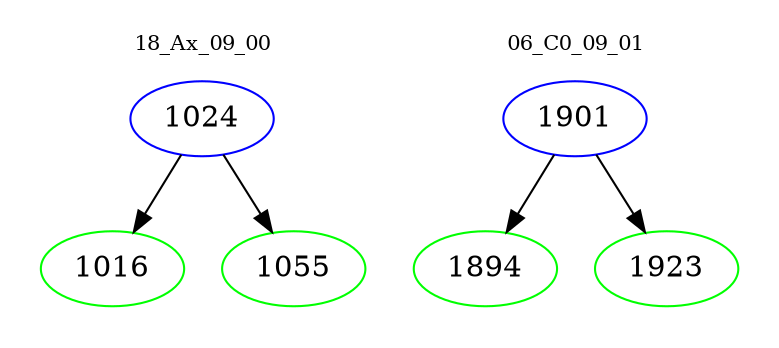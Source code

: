 digraph{
subgraph cluster_0 {
color = white
label = "18_Ax_09_00";
fontsize=10;
T0_1024 [label="1024", color="blue"]
T0_1024 -> T0_1016 [color="black"]
T0_1016 [label="1016", color="green"]
T0_1024 -> T0_1055 [color="black"]
T0_1055 [label="1055", color="green"]
}
subgraph cluster_1 {
color = white
label = "06_C0_09_01";
fontsize=10;
T1_1901 [label="1901", color="blue"]
T1_1901 -> T1_1894 [color="black"]
T1_1894 [label="1894", color="green"]
T1_1901 -> T1_1923 [color="black"]
T1_1923 [label="1923", color="green"]
}
}
